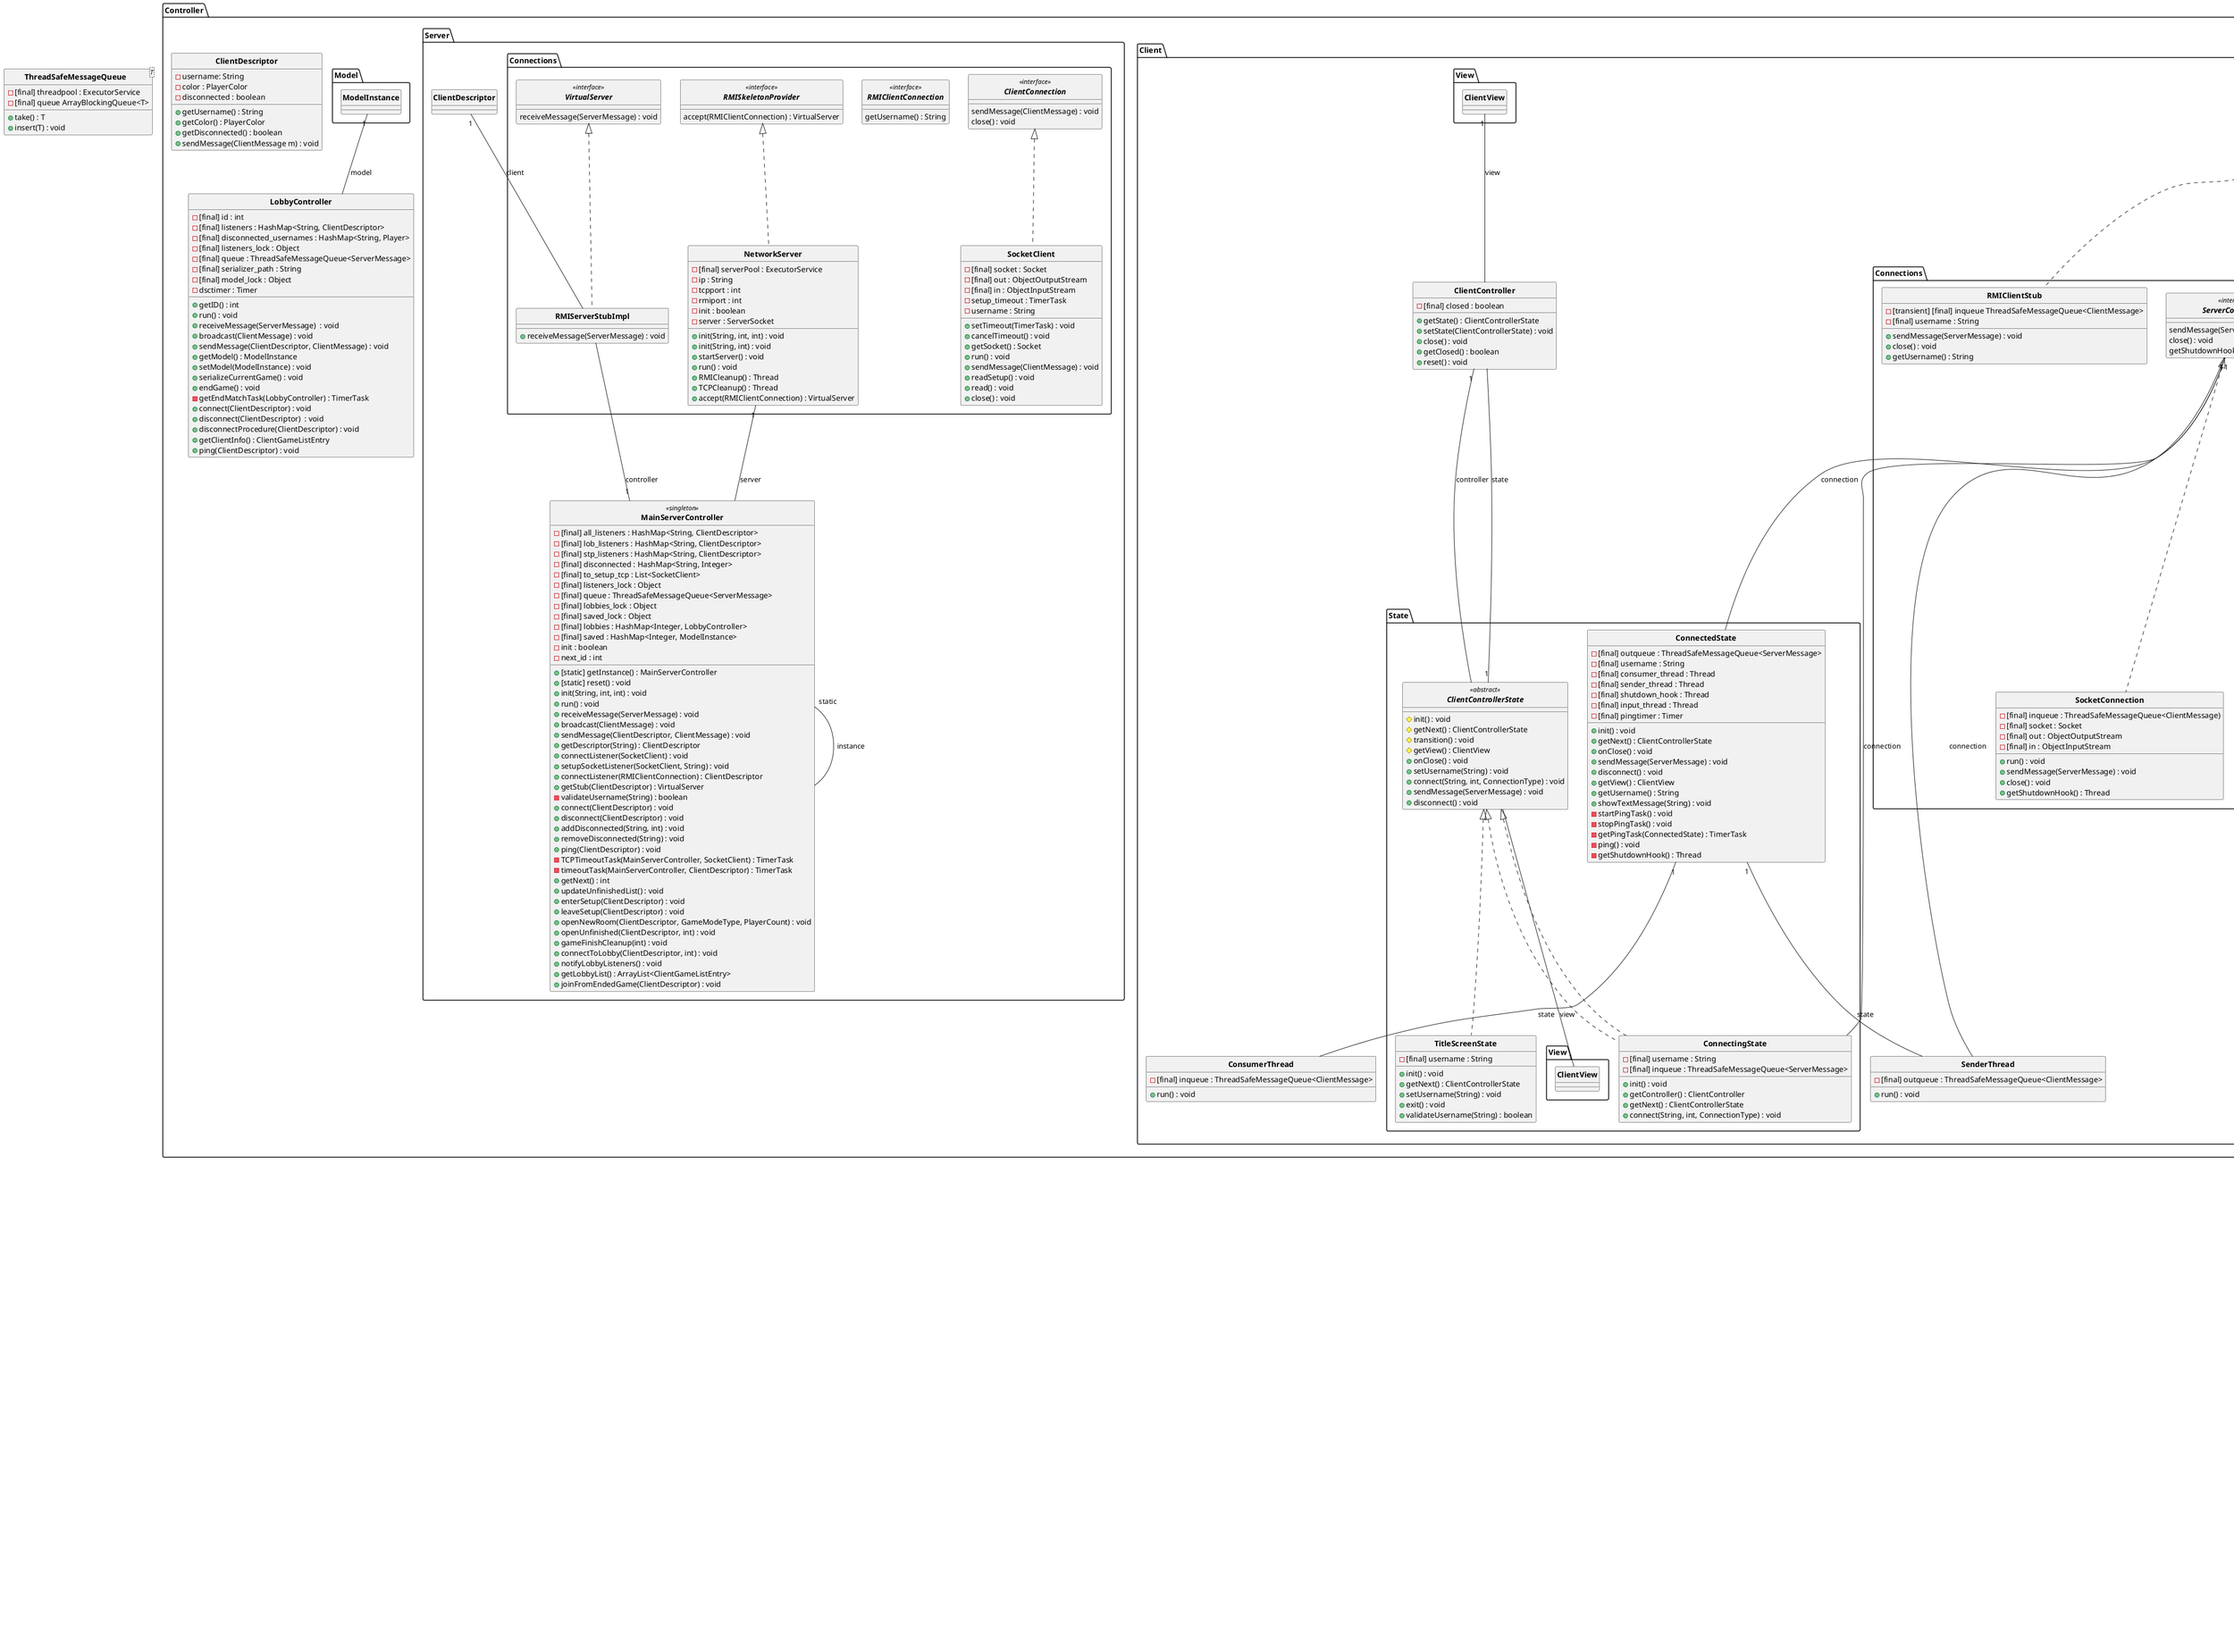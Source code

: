 @startuml controller
hide circle
skinparam classFontStyle bold
skinparam groupInheritance 1
set separator ::
skinparam classAttributeIconSize 12



' format unfinished games: list form
' 1 - game_id - num_players - player_name_0, .. , player_name_num_players-1.

package Controller {

    package Client {

        package Connections {

            enum ConnectionType <<enum>> {
                SOCKET
                RMI
                NONE
            }

            interface ServerConnection <<interface>> {
                {method} sendMessage(ServerMessage) : void
                {method} close() : void
                {method} getShutdownHook() : Thread
            }

            ServerConnection ^.. SocketConnection
            class SocketConnection {
                {field} - [final] inqueue : ThreadSafeMessageQueue<ClientMessage)
                {field} - [final] socket : Socket
                {field} - [final] out : ObjectOutputStream
                {field} - [final] in : ObjectInputStream
                {method} + run() : void
                {method} + sendMessage(ServerMessage) : void
                {method} + close() : void
                {method} + getShutdownHook() : Thread
            }

            ServerConnection ^.. RMIConnection
            class RMIConnection {
                {field} - [final] stup RMIClientStub
                {field} - [final] server VirtualServer
                {method} + sendMessage(ServerMessage) : void
                {method} + close() : void
                {method} + getShutdownHook() : Thread
            }

            class RMIClientStub {
                {field} - [transient] [final] inqueue ThreadSafeMessageQueue<ClientMessage>
                {field} - [final] username : String
                {method} + sendMessage(ServerMessage) : void
                {method} + close() : void
                {method} + getUsername() : String
            }

        }

        package State {
            
            Controller::Client::ClientController "1" -- ClientControllerState:controller
            View::ClientView "1" -u- ClientControllerState:view
            abstract ClientControllerState <<abstract>> {
                {method} # init() : void
                {method} # getNext() : ClientControllerState
                {method} # transition() : void
                {method} # getView() : ClientView
                {method} + onClose() : void
                {method} + setUsername(String) : void
                {method} + connect(String, int, ConnectionType) : void
                {method} + sendMessage(ServerMessage) : void
                {method} + disconnect() : void
            }

            ClientControllerState ^.. ConnectingState
            Controller::Client::Connections::ServerConnection "1" -- ConnectedState:connection
            class ConnectedState {
                {field} - [final] outqueue : ThreadSafeMessageQueue<ServerMessage>
                {field} - [final] username : String
                {field} - [final] consumer_thread : Thread
                {field} - [final] sender_thread : Thread
                {field} - [final] shutdown_hook : Thread
                {field} - [final] input_thread : Thread
                {field} - [final] pingtimer : Timer
                {method} + init() : void
                {method} + getNext() : ClientControllerState
                {method} + onClose() : void
                {method} + sendMessage(ServerMessage) : void
                {method} + disconnect() : void
                {method} + getView() : ClientView
                {method} + getUsername() : String
                {method} + showTextMessage(String) : void
                {method} - startPingTask() : void
                {method} - stopPingTask() : void
                {method} - getPingTask(ConnectedState) : TimerTask
                {method} - ping() : void
                {method} - getShutdownHook() : Thread
            }

            ClientControllerState ^.. ConnectingState
            Controller::Client::Connections::ServerConnection "1" -- ConnectingState:connection
            class ConnectingState {
                {field} - [final] username : String
                {field} - [final] inqueue : ThreadSafeMessageQueue<ServerMessage>
                {method} + init() : void
                {method} + getController() : ClientController
                {method} + getNext() : ClientControllerState
                {method} + connect(String, int, ConnectionType) : void
            }

            ClientControllerState ^.. TitleScreenState
            class TitleScreenState {
                {field} - [final] username : String
                {method} + init() : void
                {method} + getNext() : ClientControllerState
                {method} + setUsername(String) : void
                {method} + exit() : void
                {method} + validateUsername(String) : boolean
            }
        
        }

        View::ClientView "1" -- ClientController:view
        Controller::Client::State::ClientControllerState "1" -- ClientController:state
        class ClientController {
            {field} - [final] closed : boolean
            {method} + getState() : ClientControllerState
            {method} + setState(ClientControllerState) : void
            {method} + close() : void
            {method} + getClosed() : boolean
            {method} + reset() : void
        }

        Controller::Client::State::ConnectedState "1" -- ConsumerThread:state
        class ConsumerThread {
            {field} - [final] inqueue : ThreadSafeMessageQueue<ClientMessage>
            {method} + run() : void
        }

        Controller::Client::Connections::ServerConnection "1" -- SenderThread:connection
        Controller::Client::State::ConnectedState "1" -- SenderThread:state
        class SenderThread {
            {field} - [final] outqueue : ThreadSafeMessageQueue<ClientMessage>
            {method} + run() : void
        }

    }

    package Server{

        package Connections {

            interface ClientConnection <<interface>> {
                {method} sendMessage(ClientMessage) : void
                {method} close() : void
            }

            interface RMIClientConnection <<interface>> {
                {method} getUsername() : String
            }

            interface RMISkeletonProvider <<interface>> {
                {method} accept(RMIClientConnection) : VirtualServer
            }

            interface VirtualServer <<interface>> {
                {method} receiveMessage(ServerMessage) : void
            }

            RMISkeletonProvider ^.. NetworkServer
            class NetworkServer {
                {field} - [final] serverPool : ExecutorService
                {field} - ip : String
                {field} - tcpport : int
                {field} - rmiport : int
                {field} - init : boolean
                {field} - server : ServerSocket
                {method} + init(String, int, int) : void
                {method} + init(String, int) : void
                {method} + startServer() : void
                {method} + run() : void
                {method} + RMICleanup() : Thread
                {method} + TCPCleanup() : Thread
                {method} + accept(RMIClientConnection) : VirtualServer
            }

            VirtualServer ^.. RMIServerStubImpl
            Controller::Server::MainServerController "1" -- RMIServerStubImpl:controller
            Controller::Server::ClientDescriptor "1" -- RMIServerStubImpl:client
            class RMIServerStubImpl {
                {method} + receiveMessage(ServerMessage) : void
            }

            ClientConnection ^.. SocketClient
            class SocketClient {
                {field} - [final] socket : Socket
                {field} - [final] out : ObjectOutputStream
                {field} - [final] in : ObjectInputStream
                {field} - setup_timeout : TimerTask
                {field} - username : String
                {method} + setTimeout(TimerTask) : void
                {method} + cancelTimeout() : void
                {method} + getSocket() : Socket
                {method} + run() : void
                {method} + sendMessage(ClientMessage) : void
                {method} + readSetup() : void
                {method} + read() : void
                {method} + close() : void
            }

        }


        Controller::Server::MainServerController "static" -- MainServerController:instance
        Controller::Server::Connections::NetworkServer "1" -- MainServerController:server
        class MainServerController <<singleton>> {
            {field} - [final] all_listeners : HashMap<String, ClientDescriptor> 
            {field} - [final] lob_listeners : HashMap<String, ClientDescriptor> 
            {field} - [final] stp_listeners : HashMap<String, ClientDescriptor> 
            {field} - [final] disconnected : HashMap<String, Integer> 
            {field} - [final] to_setup_tcp : List<SocketClient> 
            {field} - [final] listeners_lock : Object 
            {field} - [final] queue : ThreadSafeMessageQueue<ServerMessage> 
            {field} - [final] lobbies_lock : Object 
            {field} - [final] saved_lock : Object 
            {field} - [final] lobbies : HashMap<Integer, LobbyController> 
            {field} - [final] saved : HashMap<Integer, ModelInstance>
            {field} - init : boolean
            {field} - next_id : int
            {method} + [static] getInstance() : MainServerController
            {method} + [static] reset() : void
            {method} + init(String, int, int) : void
            {method} + run() : void
            {method} + receiveMessage(ServerMessage) : void
            {method} + broadcast(ClientMessage) : void
            {method} + sendMessage(ClientDescriptor, ClientMessage) : void
            {method} + getDescriptor(String) : ClientDescriptor
            {method} + connectListener(SocketClient) : void
            {method} + setupSocketListener(SocketClient, String) : void
            {method} + connectListener(RMIClientConnection) : ClientDescriptor 
            {method} + getStub(ClientDescriptor) : VirtualServer
            {method} - validateUsername(String) : boolean 
            {method} + connect(ClientDescriptor) : void
            {method} + disconnect(ClientDescriptor) : void
            {method} + addDisconnected(String, int) : void
            {method} + removeDisconnected(String) : void
            {method} + ping(ClientDescriptor) : void
            {method} - TCPTimeoutTask(MainServerController, SocketClient) : TimerTask
            {method} - timeoutTask(MainServerController, ClientDescriptor) : TimerTask
            {method} + getNext() : int
            {method} + updateUnfinishedList() : void
            {method} + enterSetup(ClientDescriptor) : void
            {method} + leaveSetup(ClientDescriptor) : void
            {method} + openNewRoom(ClientDescriptor, GameModeType, PlayerCount) : void
            {method} + openUnfinished(ClientDescriptor, int) : void
            {method} + gameFinishCleanup(int) : void
            {method} + connectToLobby(ClientDescriptor, int) : void
            {method} + notifyLobbyListeners() : void
            {method} + getLobbyList() : ArrayList<ClientGameListEntry> 
            {method} + joinFromEndedGame(ClientDescriptor) : void
        }


        }

        Model::ModelInstance "1" -- LobbyController:model
        class LobbyController {
            {field} - [final] id : int
            {field} - [final] listeners : HashMap<String, ClientDescriptor>
            {field} - [final] disconnected_usernames : HashMap<String, Player>
            {field} - [final] listeners_lock : Object
            {field} - [final] queue : ThreadSafeMessageQueue<ServerMessage> 
            {field} - [final] serializer_path : String
            {field} - [final] model_lock : Object
            {field} - dsctimer : Timer
            {method} + getID() : int
            {method} + run() : void
            {method} + receiveMessage(ServerMessage)  : void
            {method} + broadcast(ClientMessage) : void
            {method} + sendMessage(ClientDescriptor, ClientMessage) : void
            {method} + getModel() : ModelInstance
            {method} + setModel(ModelInstance) : void
            {method} + serializeCurrentGame() : void
            {method} + endGame() : void
            {method} - getEndMatchTask(LobbyController) : TimerTask
            {method} + connect(ClientDescriptor) : void
            {method} + disconnect(ClientDescriptor)  : void
            {method} + disconnectProcedure(ClientDescriptor) : void
            {method} + getClientInfo() : ClientGameListEntry
            {method} + ping(ClientDescriptor) : void
        }

        class ClientDescriptor{
            {field} - username: String
            {field} - color : PlayerColor
            {field} - disconnected : boolean
            {method} + getUsername() : String
            {method} + getColor() : PlayerColor
            {method} + getDisconnected() : boolean
            {method} + sendMessage(ClientMessage m) : void
        }

    }

    class ThreadSafeMessageQueue<T> {
        {field} - [final] threadpool : ExecutorService
        {field} - [final] queue ArrayBlockingQueue<T>
        {method} + take() : T
        {method} + insert(T) : void
    }

    Server::Connections::RMIClientConnection .. RMIClientStub

    package Message{
        '//TODO: muovi e metti in controller i messaggi che ha senso

        interface Message <<interface, serializable>>

        Message ^------ ServerMessage::ServerMessage
        package ServerMessage{
            abstract ServerMessage <<abstract>> {

            }

            ServerMessage ^..... DiscardCargoMessage
            class DiscardCargoMessage {
                {field} - [final] coords : ShipCoords
                {field} - [final] type : ShipmentType
                {method} + receive(MainServerController) : void
                {method} + receive(LobbyController) : void
                {method} + receive(ModelInstance) : void
                {method} + receive(GameState) : void
                {method} + receive(CardState) : void
            }

            ServerMessage ^... EnterLobbyMessage
            class EnterLobbyMessage {
                {field} - [final] id : int
                {method} + receive(MainServerController) : void
            }

            ServerMessage ^..... EnterSetupMessage
            class EnterSetupMessage {
                {method} + receive(MainServerController) : void
            }

            ServerMessage ^... LeaveSetupMessage
            class LeaveSetupMessage {
                {method} + receive(MainServerController) : void
            }

            ServerMessage ^..... MoveCargoMessage
            class MoveCargoMessage {
                {field} - [final] target : ShipCoords
                {field} - [final] source : ShipCoords
                {field} - [final] type : ShipmentType
                {method} + receive(MainServerController) : void
                {method} + receive(LobbyController) : void
                {method} + receive(ModelInstance) : void
                {method} + receive(GameState) : void
                {method} + receive(CardState) : void
            }

            ServerMessage ^... OpenLobbyMessage
            class OpenLobbyMessage {
                {field} - [final] count : PlayerCount
                {field} - [final] type : GameModeType
                {method} + receive(MainServerController) : void
            }

            ServerMessage ^..... OpenUnfinishedMessage
            class OpenUnfinishedMessage {
                {field} - [final] id : int
                {method} + receive(MainServerController) : void
            }

            ServerMessage ^... PlayerGiveUpMessage
            class PlayerGiveUpMessage {
                {method} + receive(MainServerController) : void
                {method} + receive(LobbyController) : void
                {method} + receive(ModelInstance) : void
                {method} + receive(GameState) : void
            }

            ServerMessage ^..... PutComponentMessage
            class PutComponentMessage {
                {field} - [final] id : int
                {field} - [final] coords : ShipCoords
                {field} - [final] rotation : ComponentRotation
                {method} + receive(MainServerController) : void
                {method} + receive(LobbyController) : void
                {method} + receive(ModelInstance) : void
                {method} + receive(GameState) : void
            }

            ServerMessage ^... RemoveComponentMessage
            class RemoveComponentMessage {
                {field} - [final] coords : ShipCoords
                {method} + receive(MainServerController) : void
                {method} + receive(LobbyController) : void
                {method} + receive(ModelInstance) : void
                {method} + receive(GameState) : void
            }

            ServerMessage ^..... SelectBlobMessage
            class SelectBlobMessage {
                {field} - [final] blob_coords : ShipCoords
                {method} + receive(MainServerController) : void
                {method} + receive(LobbyController) : void
                {method} + receive(ModelInstance) : void
                {method} + receive(GameState) : void
                {method} + receive(CardState) : void
            }

            ServerMessage ^... SendContinueMessage
            class SendContinueMessage {
                {method} + receive(MainServerController) : void
                {method} + receive(LobbyController) : void
                {method} + receive(ModelInstance) : void
                {method} + receive(GameState) : void
                {method} + receive(CardState) : void
            }

            ServerMessage ^..... DiscardComponentMessage
            class DiscardComponentMessage{
                {method} + receive(MainServerController) : void
                {method} + receive(LobbyController) : void
                {method} + receive(ModelInstance) : void
                {method} + receive(GameState) : void
                {method} + receive(CardState) : void
            }

            ServerMessage ^... ToggleHourglassMessage
            class ToggleHourglassMessage{
                {method} + receive(MainServerController) : void
                {method} + receive(LobbyController) : void
                {method} + receive(ModelInstance) : void
                {method} + receive(GameState) : void
            }

            ServerMessage ^..... ServerConnectMessage
            class ServerConnectMessage {
                {method} + receive(MainServerController) : void
                {method} + receive(LobbyController) : void
                {method} + receive(ModelInstance) : void
                {method} + receive(GameState) : void
            }

            ServerMessage ^... ServerDisconnectMessage
            class ServerDisconnectMessage {
                {method} + receive(MainServerController) : void
                {method} + receive(LobbyController) : void
                {method} + receive(ModelInstance) : void
                {method} + receive(GameState) : void
                {method} + receive(CardState) : void
            }

            ServerMessage ^..... TakeComponentMessage
            class TakeComponentMessage {
                {method} + receive(MainServerController) : void
                {method} + receive(LobbyController) : void
                {method} + receive(ModelInstance) : void
                {method} + receive(GameState) : void
            }

            ServerMessage ^... SetCrewMessage
            class SetCrewMessage{
                {field} - [final] coords : ShipCoords
                {field} - [final] type : AlienType
                {method} + receive(MainServerController) : void
                {method} + receive(LobbyController) : void
                {method} + receive(ModelInstance) : void
                {method} + receive(GameState) : void
            }

            ServerMessage ^..... TakeDiscardedComponentMessage
            class TakeDiscardedComponentMessage {
                {field} - [final] id : int
                {method} + receive(MainServerController) : void
                {method} + receive(LobbyController) : void
                {method} + receive(ModelInstance) : void
                {method} + receive(GameState) : void
            }

            ServerMessage ^... TurnOnMessage
            class TurnOnMessage{
                {field} - [final] target : ShipCoords
                {field} - [final] battery : ShipCoords
                {method} + receive(MainServerController) : void
                {method} + receive(LobbyController) : void
                {method} + receive(ModelInstance) : void
                {method} + receive(GameState) : void
                {method} + receive(CardState) : void
            }
            
            ServerMessage ^..... RemoveCrewMessage
            class RemoveCrewMessage{
                {field} - [final] coords : ShipCoords
                {method} + receive(MainServerController) : void
                {method} + receive(LobbyController) : void
                {method} + receive(ModelInstance) : void
                {method} + receive(GameState) : void
                {method} + receive(CardState) : void
            }

            ServerMessage ^... TakeRewardMessage
            class TakeRewardMessage {
                {field} - [final] took : boolean
                {method} + receive(MainServerController) : void
                {method} + receive(LobbyController) : void
                {method} + receive(ModelInstance) : void
                {method} + receive(GameState) : void
                {method} + receive(CardState) : void
            }

            ServerMessage ^..... TakeCargoMessage
            class TakeCargoMessage{
                {field} - [final] coords : ShipCoords
                {field} - [final] type : ShipmentType
                {method} + receive(MainServerController) : void
                {method} + receive(LobbyController) : void
                {method} + receive(ModelInstance) : void
                {method} + receive(GameState) : void
                {method} + receive(CardState) : void
            }

            ServerMessage ^... SelectLandingMessage
            class SelectLandingMessage {
                {field} - [final] id : int
                {method} + receive(MainServerController) : void
                {method} + receive(LobbyController) : void
                {method} + receive(ModelInstance) : void
                {method} + receive(GameState) : void
                {method} + receive(CardState) : void
            }

            ServerMessage ^..... UsernameSetupMessage
            class UsernameSetupMessage {
                {field} - [final] username : String
                {method} + receive(MainServerController) : void
                {method} + getUsername() : String
            }

            ServerMessage ^... PingMessage
            class PingMessage{
                {method} + receive(MainServerController) : void
                {method} + receive(LobbyController) : void
            }

        }

        ServerMessage ^..... ReserveComponentMessage
        class ReserveComponentMessage {
            {method} + receive(MainServerController) : void
            {method} + receive(LobbyController) : void
            {method} + receive(ModelInstance) : void
            {method} + receive(GameState) : void
        }

        Message ^-- ClientMessage::ClientMessage
        package ClientMessage {

            abstract ClientMessage <<abstract>> {
                {method} + [abstract] receive(ConnectedState) : void
            }

            ClientMessage ^... ClientDisconnectMessage
            class ClientDisconnectMessage {
                {method} + [abstract] receive(ConnectedState) : void
            }

            class NotifyStateUpdateMessage {
                {field} - [final] state : ClientState
                {method} + [abstract] receive(ConnectedState) : void
            }

            ClientMessage ^..... ViewMessage
            class ViewMessage{
                {field} - [final] message : String
                {method} + [abstract] receive(ConnectedState) : void
            }

        }
        
    }

}
@enduml


